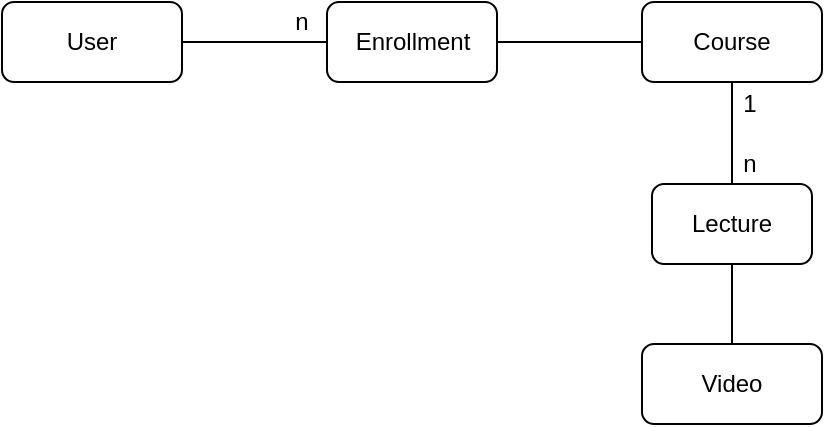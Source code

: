 <mxfile>
    <diagram id="i5o6YtZ239A91GPk2O4s" name="Page-1">
        <mxGraphModel dx="994" dy="537" grid="1" gridSize="10" guides="1" tooltips="1" connect="1" arrows="1" fold="1" page="1" pageScale="1" pageWidth="850" pageHeight="1100" math="0" shadow="0">
            <root>
                <mxCell id="0"/>
                <mxCell id="1" parent="0"/>
                <mxCell id="2" value="User" style="rounded=1;whiteSpace=wrap;html=1;" vertex="1" parent="1">
                    <mxGeometry x="220" y="170" width="90" height="40" as="geometry"/>
                </mxCell>
                <mxCell id="3" value="Course" style="rounded=1;whiteSpace=wrap;html=1;" vertex="1" parent="1">
                    <mxGeometry x="540" y="170" width="90" height="40" as="geometry"/>
                </mxCell>
                <mxCell id="5" value="Lecture" style="rounded=1;whiteSpace=wrap;html=1;" vertex="1" parent="1">
                    <mxGeometry x="545" y="261" width="80" height="40" as="geometry"/>
                </mxCell>
                <mxCell id="7" value="" style="endArrow=none;html=1;entryX=0.5;entryY=1;entryDx=0;entryDy=0;exitX=0.5;exitY=0;exitDx=0;exitDy=0;" edge="1" parent="1" source="5" target="3">
                    <mxGeometry width="50" height="50" relative="1" as="geometry">
                        <mxPoint x="650" y="321" as="sourcePoint"/>
                        <mxPoint x="700" y="271" as="targetPoint"/>
                    </mxGeometry>
                </mxCell>
                <mxCell id="8" value="n" style="text;html=1;strokeColor=none;fillColor=none;align=center;verticalAlign=middle;whiteSpace=wrap;rounded=0;" vertex="1" parent="1">
                    <mxGeometry x="574" y="241" width="40" height="20" as="geometry"/>
                </mxCell>
                <mxCell id="9" value="1" style="text;html=1;strokeColor=none;fillColor=none;align=center;verticalAlign=middle;whiteSpace=wrap;rounded=0;" vertex="1" parent="1">
                    <mxGeometry x="574" y="211" width="40" height="20" as="geometry"/>
                </mxCell>
                <mxCell id="10" value="Video" style="rounded=1;whiteSpace=wrap;html=1;" vertex="1" parent="1">
                    <mxGeometry x="540" y="341" width="90" height="40" as="geometry"/>
                </mxCell>
                <mxCell id="11" value="" style="endArrow=none;html=1;entryX=0.5;entryY=1;entryDx=0;entryDy=0;exitX=0.5;exitY=0;exitDx=0;exitDy=0;" edge="1" parent="1" source="10" target="5">
                    <mxGeometry width="50" height="50" relative="1" as="geometry">
                        <mxPoint x="560" y="291" as="sourcePoint"/>
                        <mxPoint x="610" y="241" as="targetPoint"/>
                    </mxGeometry>
                </mxCell>
                <mxCell id="15" value="Enrollment" style="rounded=1;whiteSpace=wrap;html=1;" vertex="1" parent="1">
                    <mxGeometry x="382.5" y="170" width="85" height="40" as="geometry"/>
                </mxCell>
                <mxCell id="16" value="" style="endArrow=none;html=1;exitX=1;exitY=0.5;exitDx=0;exitDy=0;entryX=0;entryY=0.5;entryDx=0;entryDy=0;" edge="1" parent="1" source="15" target="3">
                    <mxGeometry width="50" height="50" relative="1" as="geometry">
                        <mxPoint x="550" y="370" as="sourcePoint"/>
                        <mxPoint x="600" y="320" as="targetPoint"/>
                    </mxGeometry>
                </mxCell>
                <mxCell id="17" value="" style="endArrow=none;html=1;exitX=1;exitY=0.5;exitDx=0;exitDy=0;entryX=0;entryY=0.5;entryDx=0;entryDy=0;" edge="1" parent="1" source="2" target="15">
                    <mxGeometry width="50" height="50" relative="1" as="geometry">
                        <mxPoint x="550" y="370" as="sourcePoint"/>
                        <mxPoint x="600" y="320" as="targetPoint"/>
                    </mxGeometry>
                </mxCell>
                <mxCell id="18" value="n" style="text;html=1;strokeColor=none;fillColor=none;align=center;verticalAlign=middle;whiteSpace=wrap;rounded=0;" vertex="1" parent="1">
                    <mxGeometry x="350" y="170" width="40" height="20" as="geometry"/>
                </mxCell>
            </root>
        </mxGraphModel>
    </diagram>
</mxfile>
